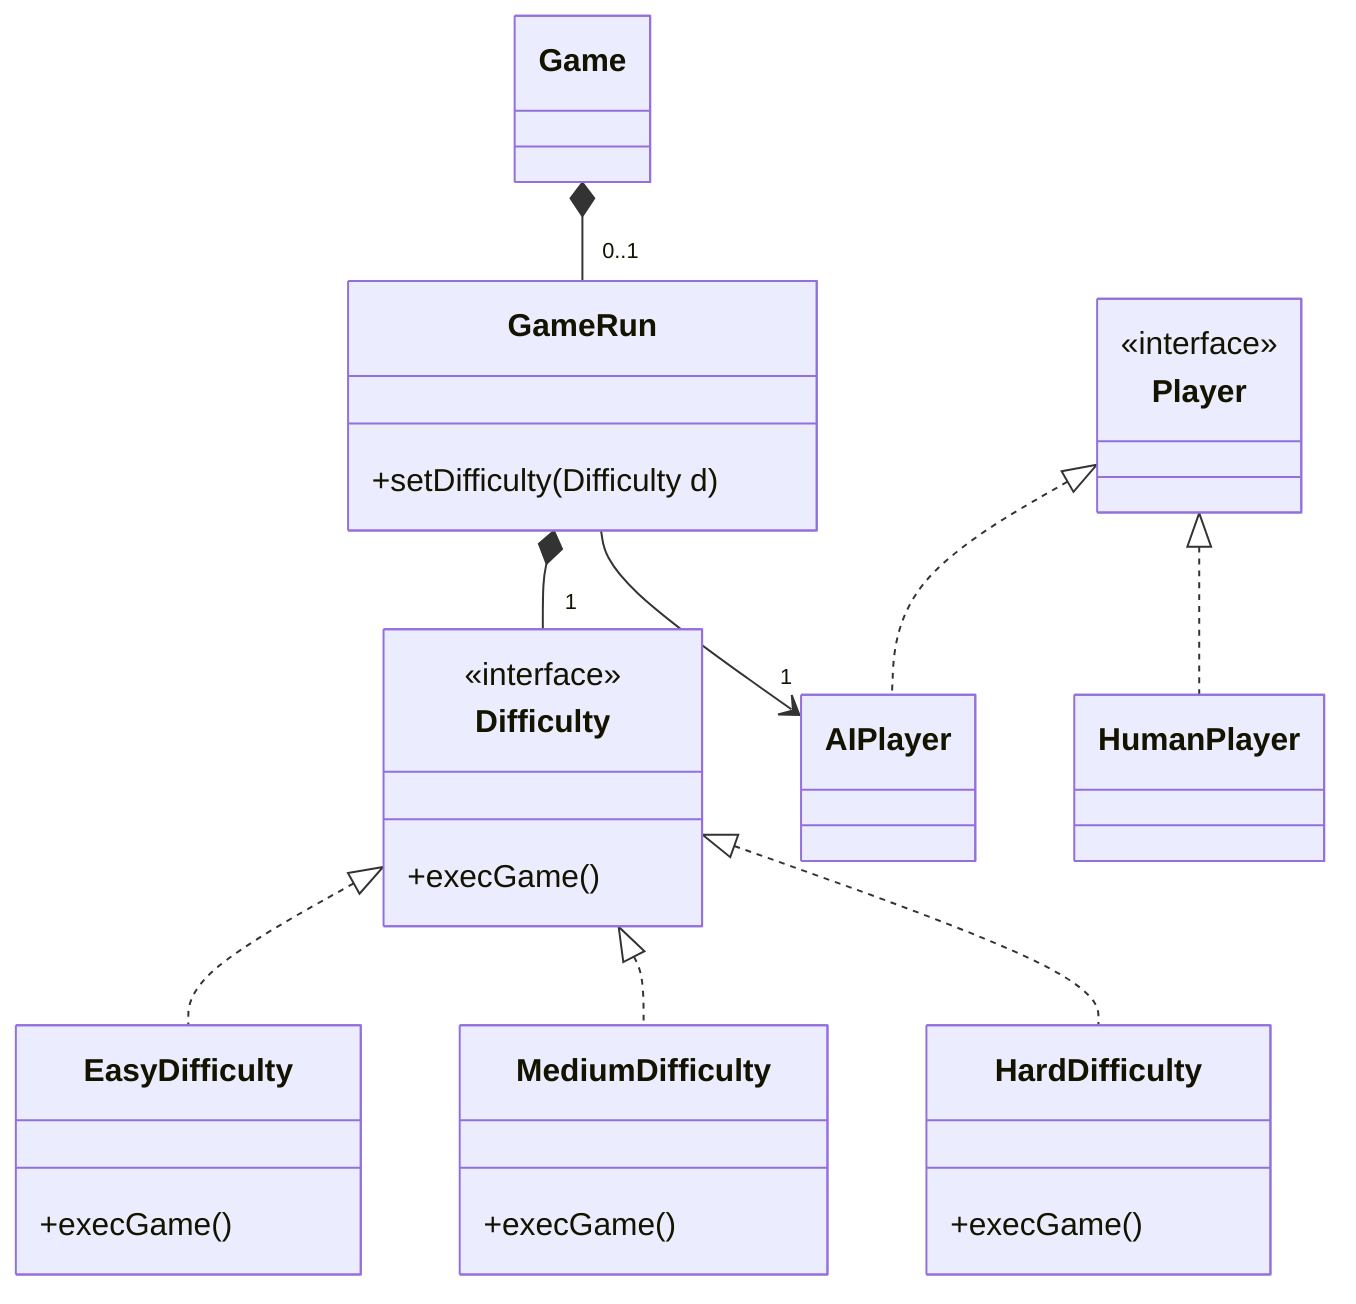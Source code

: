classDiagram
    class Game
    class GameRun {
        +setDifficulty(Difficulty d)
    }
    Game *-- "0..1" GameRun
    class Difficulty {
        +execGame()
    }
    <<interface>> Difficulty
    GameRun *-- "1" Difficulty
    class EasyDifficulty {
        +execGame()
    }
    Difficulty <|.. EasyDifficulty
    class MediumDifficulty {
        +execGame()
    }
    Difficulty <|.. MediumDifficulty
    class HardDifficulty {
        +execGame()
    }
    Difficulty <|.. HardDifficulty
    class Player
    <<interface>> Player
    class AIPlayer
    Player <|.. AIPlayer
    class HumanPlayer
    Player <|.. HumanPlayer
    GameRun --> "1" AIPlayer